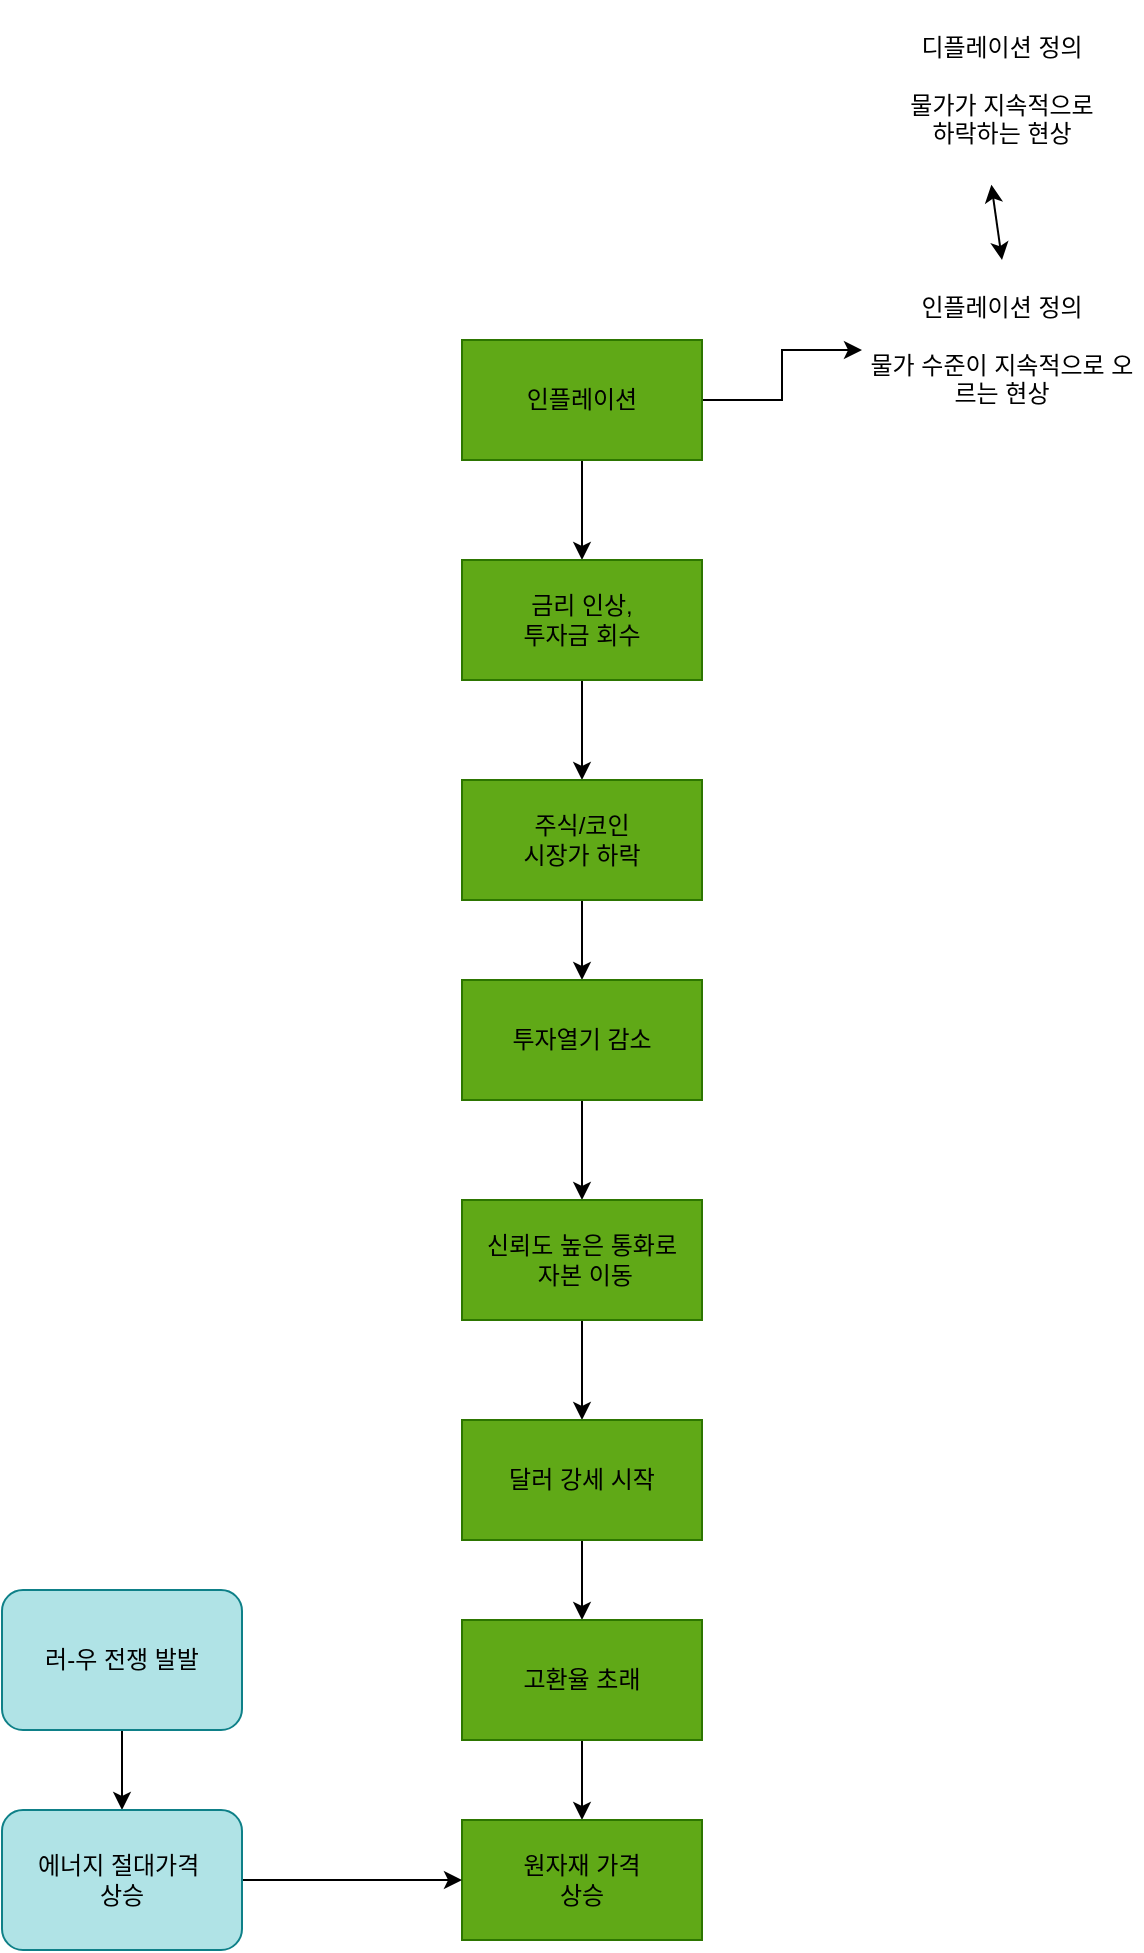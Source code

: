 <mxfile version="20.8.11" type="github">
  <diagram name="페이지-1" id="IkwNOU0qhHBYfhDU2j00">
    <mxGraphModel dx="1337" dy="1817" grid="1" gridSize="10" guides="1" tooltips="1" connect="1" arrows="1" fold="1" page="1" pageScale="1" pageWidth="827" pageHeight="1169" math="0" shadow="0">
      <root>
        <mxCell id="0" />
        <mxCell id="1" parent="0" />
        <mxCell id="XuKQJyZq4Ey39g04maqI-3" style="edgeStyle=orthogonalEdgeStyle;rounded=0;orthogonalLoop=1;jettySize=auto;html=1;exitX=0.5;exitY=1;exitDx=0;exitDy=0;entryX=0.5;entryY=0;entryDx=0;entryDy=0;" parent="1" source="XuKQJyZq4Ey39g04maqI-1" target="XuKQJyZq4Ey39g04maqI-2" edge="1">
          <mxGeometry relative="1" as="geometry" />
        </mxCell>
        <mxCell id="pzIQD8lgiILrA49vQQQF-3" style="edgeStyle=orthogonalEdgeStyle;rounded=0;orthogonalLoop=1;jettySize=auto;html=1;exitX=1;exitY=0.5;exitDx=0;exitDy=0;entryX=0;entryY=0.5;entryDx=0;entryDy=0;" edge="1" parent="1" source="XuKQJyZq4Ey39g04maqI-1" target="pzIQD8lgiILrA49vQQQF-2">
          <mxGeometry relative="1" as="geometry" />
        </mxCell>
        <mxCell id="XuKQJyZq4Ey39g04maqI-1" value="&lt;font color=&quot;#000000&quot;&gt;인플레이션&lt;/font&gt;" style="rounded=0;whiteSpace=wrap;html=1;fillColor=#60a917;fontColor=#ffffff;strokeColor=#2D7600;" parent="1" vertex="1">
          <mxGeometry x="130" y="60" width="120" height="60" as="geometry" />
        </mxCell>
        <mxCell id="XuKQJyZq4Ey39g04maqI-5" style="edgeStyle=orthogonalEdgeStyle;rounded=0;orthogonalLoop=1;jettySize=auto;html=1;exitX=0.5;exitY=1;exitDx=0;exitDy=0;entryX=0.5;entryY=0;entryDx=0;entryDy=0;" parent="1" source="XuKQJyZq4Ey39g04maqI-2" target="XuKQJyZq4Ey39g04maqI-4" edge="1">
          <mxGeometry relative="1" as="geometry" />
        </mxCell>
        <mxCell id="XuKQJyZq4Ey39g04maqI-2" value="&lt;font color=&quot;#000000&quot;&gt;금리 인상,&lt;br&gt;투자금 회수&lt;br&gt;&lt;/font&gt;" style="rounded=0;whiteSpace=wrap;html=1;fillColor=#60a917;fontColor=#ffffff;strokeColor=#2D7600;" parent="1" vertex="1">
          <mxGeometry x="130" y="170" width="120" height="60" as="geometry" />
        </mxCell>
        <mxCell id="XuKQJyZq4Ey39g04maqI-7" style="edgeStyle=orthogonalEdgeStyle;rounded=0;orthogonalLoop=1;jettySize=auto;html=1;exitX=0.5;exitY=1;exitDx=0;exitDy=0;entryX=0.5;entryY=0;entryDx=0;entryDy=0;" parent="1" source="XuKQJyZq4Ey39g04maqI-4" target="XuKQJyZq4Ey39g04maqI-6" edge="1">
          <mxGeometry relative="1" as="geometry" />
        </mxCell>
        <mxCell id="XuKQJyZq4Ey39g04maqI-4" value="&lt;font color=&quot;#000000&quot;&gt;주식/코인 &lt;br&gt;시장가 하락&lt;/font&gt;" style="rounded=0;whiteSpace=wrap;html=1;fillColor=#60a917;fontColor=#ffffff;strokeColor=#2D7600;" parent="1" vertex="1">
          <mxGeometry x="130" y="280" width="120" height="60" as="geometry" />
        </mxCell>
        <mxCell id="XuKQJyZq4Ey39g04maqI-9" style="edgeStyle=orthogonalEdgeStyle;rounded=0;orthogonalLoop=1;jettySize=auto;html=1;exitX=0.5;exitY=1;exitDx=0;exitDy=0;entryX=0.5;entryY=0;entryDx=0;entryDy=0;" parent="1" source="XuKQJyZq4Ey39g04maqI-6" target="XuKQJyZq4Ey39g04maqI-8" edge="1">
          <mxGeometry relative="1" as="geometry" />
        </mxCell>
        <mxCell id="XuKQJyZq4Ey39g04maqI-6" value="&lt;font color=&quot;#000000&quot;&gt;투자열기 감소&lt;/font&gt;" style="rounded=0;whiteSpace=wrap;html=1;fillColor=#60a917;fontColor=#ffffff;strokeColor=#2D7600;" parent="1" vertex="1">
          <mxGeometry x="130" y="380" width="120" height="60" as="geometry" />
        </mxCell>
        <mxCell id="XuKQJyZq4Ey39g04maqI-11" style="edgeStyle=orthogonalEdgeStyle;rounded=0;orthogonalLoop=1;jettySize=auto;html=1;exitX=0.5;exitY=1;exitDx=0;exitDy=0;entryX=0.5;entryY=0;entryDx=0;entryDy=0;" parent="1" source="XuKQJyZq4Ey39g04maqI-8" target="XuKQJyZq4Ey39g04maqI-10" edge="1">
          <mxGeometry relative="1" as="geometry" />
        </mxCell>
        <mxCell id="XuKQJyZq4Ey39g04maqI-8" value="&lt;font color=&quot;#000000&quot;&gt;신뢰도 높은 통화로&lt;br&gt;&amp;nbsp;자본 이동&lt;/font&gt;" style="rounded=0;whiteSpace=wrap;html=1;fillColor=#60a917;fontColor=#ffffff;strokeColor=#2D7600;" parent="1" vertex="1">
          <mxGeometry x="130" y="490" width="120" height="60" as="geometry" />
        </mxCell>
        <mxCell id="XuKQJyZq4Ey39g04maqI-13" style="edgeStyle=orthogonalEdgeStyle;rounded=0;orthogonalLoop=1;jettySize=auto;html=1;exitX=0.5;exitY=1;exitDx=0;exitDy=0;entryX=0.5;entryY=0;entryDx=0;entryDy=0;" parent="1" source="XuKQJyZq4Ey39g04maqI-10" target="XuKQJyZq4Ey39g04maqI-12" edge="1">
          <mxGeometry relative="1" as="geometry" />
        </mxCell>
        <mxCell id="XuKQJyZq4Ey39g04maqI-10" value="&lt;font color=&quot;#000000&quot;&gt;달러 강세 시작&lt;/font&gt;" style="rounded=0;whiteSpace=wrap;html=1;fillColor=#60a917;fontColor=#ffffff;strokeColor=#2D7600;" parent="1" vertex="1">
          <mxGeometry x="130" y="600" width="120" height="60" as="geometry" />
        </mxCell>
        <mxCell id="XuKQJyZq4Ey39g04maqI-15" style="edgeStyle=orthogonalEdgeStyle;rounded=0;orthogonalLoop=1;jettySize=auto;html=1;exitX=0.5;exitY=1;exitDx=0;exitDy=0;entryX=0.5;entryY=0;entryDx=0;entryDy=0;" parent="1" source="XuKQJyZq4Ey39g04maqI-12" target="XuKQJyZq4Ey39g04maqI-14" edge="1">
          <mxGeometry relative="1" as="geometry" />
        </mxCell>
        <mxCell id="XuKQJyZq4Ey39g04maqI-12" value="&lt;font color=&quot;#000000&quot;&gt;고환율 초래&lt;/font&gt;" style="rounded=0;whiteSpace=wrap;html=1;fillColor=#60a917;fontColor=#ffffff;strokeColor=#2D7600;" parent="1" vertex="1">
          <mxGeometry x="130" y="700" width="120" height="60" as="geometry" />
        </mxCell>
        <mxCell id="XuKQJyZq4Ey39g04maqI-14" value="&lt;font color=&quot;#000000&quot;&gt;원자재 가격&lt;br&gt;상승&lt;br&gt;&lt;/font&gt;" style="rounded=0;whiteSpace=wrap;html=1;fillColor=#60a917;fontColor=#ffffff;strokeColor=#2D7600;" parent="1" vertex="1">
          <mxGeometry x="130" y="800" width="120" height="60" as="geometry" />
        </mxCell>
        <mxCell id="XuKQJyZq4Ey39g04maqI-19" style="edgeStyle=orthogonalEdgeStyle;rounded=0;orthogonalLoop=1;jettySize=auto;html=1;exitX=0.5;exitY=1;exitDx=0;exitDy=0;entryX=0.5;entryY=0;entryDx=0;entryDy=0;" parent="1" source="XuKQJyZq4Ey39g04maqI-16" target="XuKQJyZq4Ey39g04maqI-18" edge="1">
          <mxGeometry relative="1" as="geometry" />
        </mxCell>
        <mxCell id="XuKQJyZq4Ey39g04maqI-16" value="&lt;font color=&quot;#000000&quot;&gt;러-우 전쟁 발발&lt;/font&gt;" style="rounded=1;whiteSpace=wrap;html=1;fillColor=#b0e3e6;strokeColor=#0e8088;" parent="1" vertex="1">
          <mxGeometry x="-100" y="685" width="120" height="70" as="geometry" />
        </mxCell>
        <mxCell id="XuKQJyZq4Ey39g04maqI-20" style="edgeStyle=orthogonalEdgeStyle;rounded=0;orthogonalLoop=1;jettySize=auto;html=1;exitX=1;exitY=0.5;exitDx=0;exitDy=0;entryX=0;entryY=0.5;entryDx=0;entryDy=0;" parent="1" source="XuKQJyZq4Ey39g04maqI-18" target="XuKQJyZq4Ey39g04maqI-14" edge="1">
          <mxGeometry relative="1" as="geometry" />
        </mxCell>
        <mxCell id="XuKQJyZq4Ey39g04maqI-18" value="&lt;font color=&quot;#000000&quot;&gt;에너지 절대가격&amp;nbsp;&lt;br&gt;상승&lt;br&gt;&lt;/font&gt;" style="rounded=1;whiteSpace=wrap;html=1;fillColor=#b0e3e6;strokeColor=#0e8088;" parent="1" vertex="1">
          <mxGeometry x="-100" y="795" width="120" height="70" as="geometry" />
        </mxCell>
        <mxCell id="pzIQD8lgiILrA49vQQQF-2" value="인플레이션 정의&lt;br&gt;&lt;br&gt;물가 수준이 지속적으로 오르는 현상" style="text;html=1;strokeColor=none;fillColor=none;align=center;verticalAlign=middle;whiteSpace=wrap;rounded=0;" vertex="1" parent="1">
          <mxGeometry x="330" y="20" width="140" height="90" as="geometry" />
        </mxCell>
        <mxCell id="pzIQD8lgiILrA49vQQQF-4" value="디플레이션 정의&lt;br&gt;&lt;br&gt;물가가 지속적으로 &lt;br&gt;하락하는 현상" style="text;html=1;strokeColor=none;fillColor=none;align=center;verticalAlign=middle;whiteSpace=wrap;rounded=0;" vertex="1" parent="1">
          <mxGeometry x="330" y="-110" width="140" height="90" as="geometry" />
        </mxCell>
        <mxCell id="pzIQD8lgiILrA49vQQQF-5" value="" style="endArrow=classic;startArrow=classic;html=1;rounded=0;entryX=0.462;entryY=1.026;entryDx=0;entryDy=0;entryPerimeter=0;exitX=0.5;exitY=0;exitDx=0;exitDy=0;" edge="1" parent="1" source="pzIQD8lgiILrA49vQQQF-2" target="pzIQD8lgiILrA49vQQQF-4">
          <mxGeometry width="50" height="50" relative="1" as="geometry">
            <mxPoint x="460" y="130" as="sourcePoint" />
            <mxPoint x="510" y="80" as="targetPoint" />
          </mxGeometry>
        </mxCell>
      </root>
    </mxGraphModel>
  </diagram>
</mxfile>
